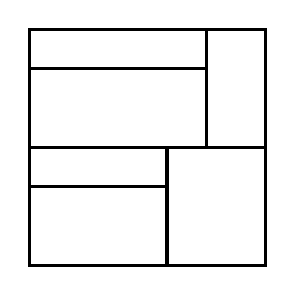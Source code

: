 \begin{tikzpicture}[very thick, scale=.5]
    \draw (0,5) rectangle (9/2,6);
    \draw (0,3) rectangle (9/2,5);
    \draw (9/2,3) rectangle (6,6);
    \draw (0,2) rectangle (7/2,3);
    \draw (0,0) rectangle (7/2,2);
    \draw (7/2,0) rectangle (6,3);
\end{tikzpicture}
